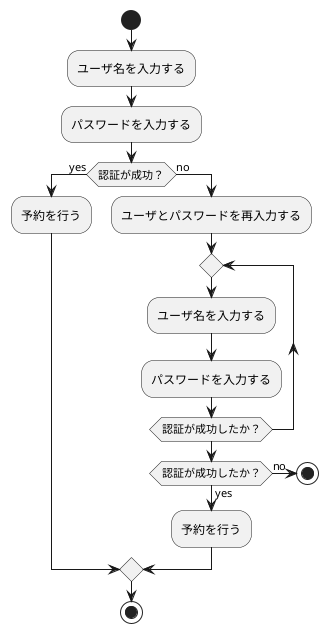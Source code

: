 @startuml 演習7-1
start

:ユーザ名を入力する;
:パスワードを入力する;

if (認証が成功？) then (yes)
  :予約を行う;
else (no)
  :ユーザとパスワードを再入力する;
  repeat
    :ユーザ名を入力する;
    :パスワードを入力する;
  repeat while (認証が成功したか？)

  if (認証が成功したか？) then (yes)
    :予約を行う;
  else (no)
    stop
  endif
endif

stop
@enduml

